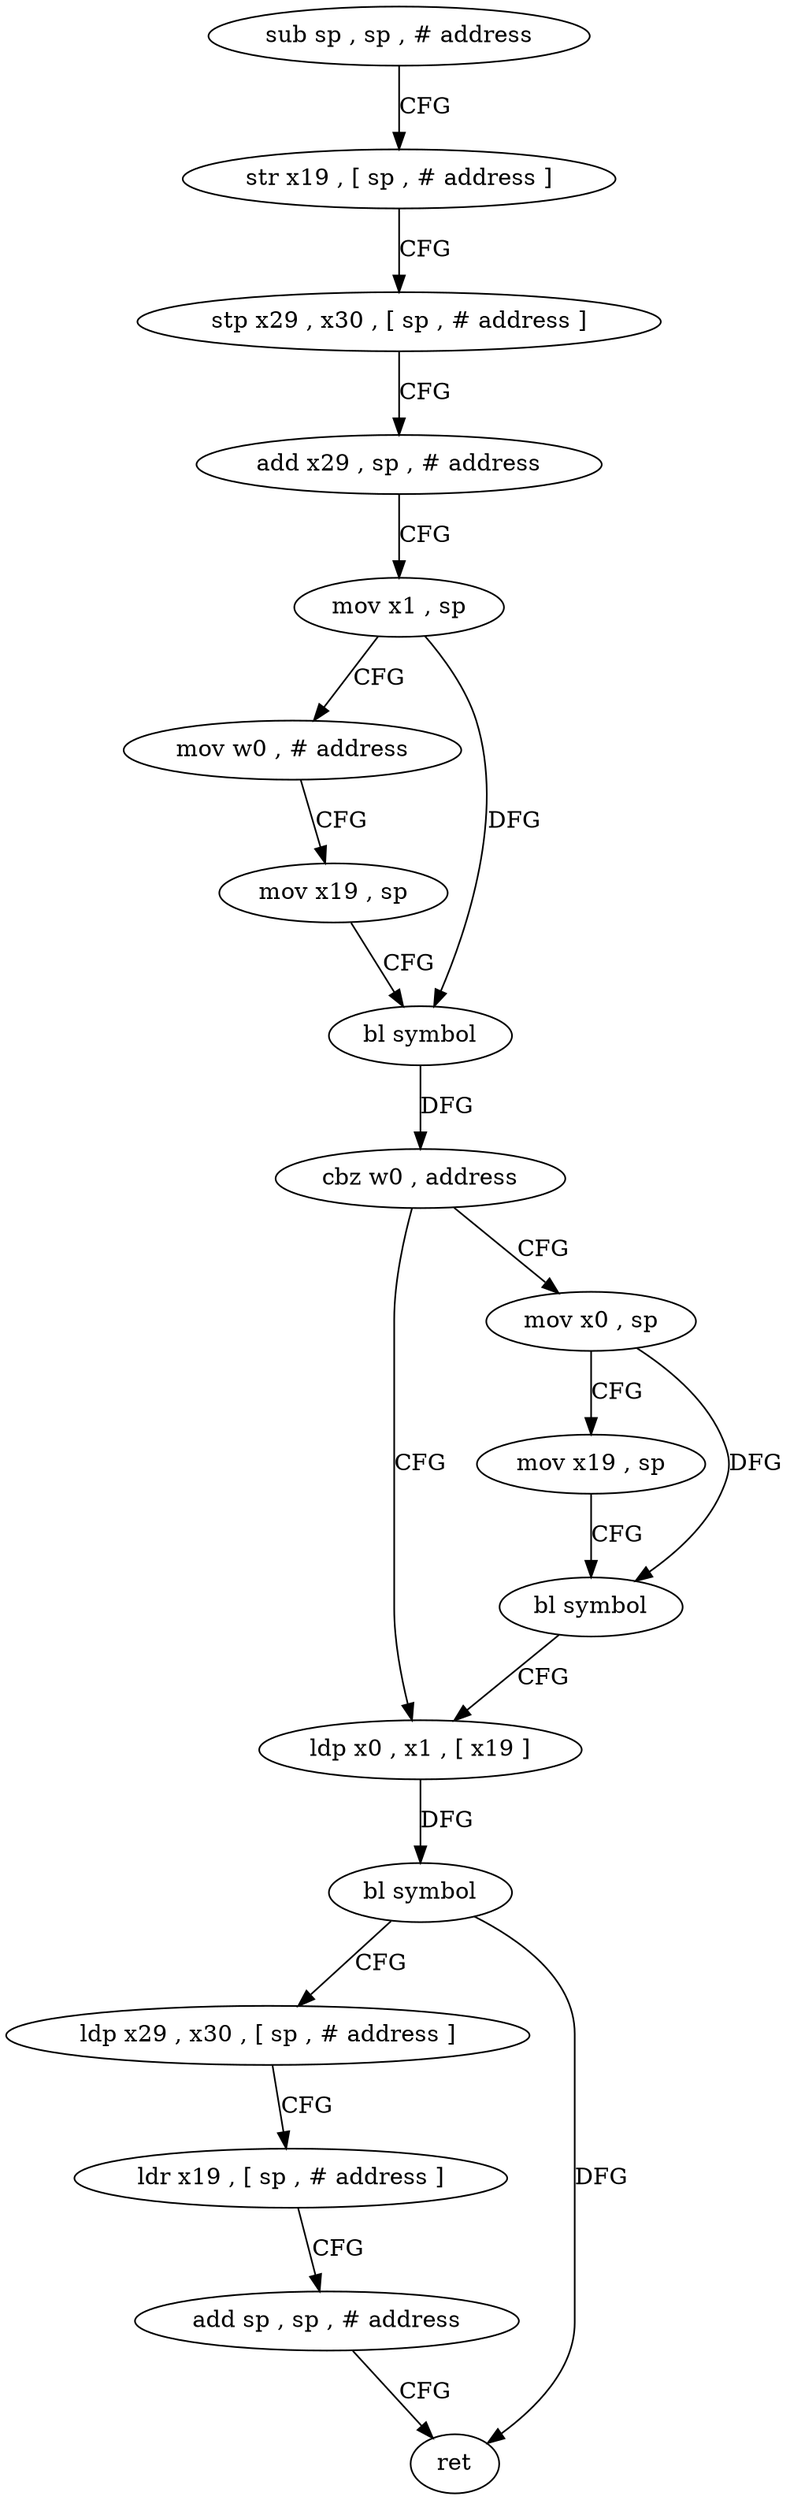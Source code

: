 digraph "func" {
"4218580" [label = "sub sp , sp , # address" ]
"4218584" [label = "str x19 , [ sp , # address ]" ]
"4218588" [label = "stp x29 , x30 , [ sp , # address ]" ]
"4218592" [label = "add x29 , sp , # address" ]
"4218596" [label = "mov x1 , sp" ]
"4218600" [label = "mov w0 , # address" ]
"4218604" [label = "mov x19 , sp" ]
"4218608" [label = "bl symbol" ]
"4218612" [label = "cbz w0 , address" ]
"4218628" [label = "ldp x0 , x1 , [ x19 ]" ]
"4218616" [label = "mov x0 , sp" ]
"4218632" [label = "bl symbol" ]
"4218636" [label = "ldp x29 , x30 , [ sp , # address ]" ]
"4218640" [label = "ldr x19 , [ sp , # address ]" ]
"4218644" [label = "add sp , sp , # address" ]
"4218648" [label = "ret" ]
"4218620" [label = "mov x19 , sp" ]
"4218624" [label = "bl symbol" ]
"4218580" -> "4218584" [ label = "CFG" ]
"4218584" -> "4218588" [ label = "CFG" ]
"4218588" -> "4218592" [ label = "CFG" ]
"4218592" -> "4218596" [ label = "CFG" ]
"4218596" -> "4218600" [ label = "CFG" ]
"4218596" -> "4218608" [ label = "DFG" ]
"4218600" -> "4218604" [ label = "CFG" ]
"4218604" -> "4218608" [ label = "CFG" ]
"4218608" -> "4218612" [ label = "DFG" ]
"4218612" -> "4218628" [ label = "CFG" ]
"4218612" -> "4218616" [ label = "CFG" ]
"4218628" -> "4218632" [ label = "DFG" ]
"4218616" -> "4218620" [ label = "CFG" ]
"4218616" -> "4218624" [ label = "DFG" ]
"4218632" -> "4218636" [ label = "CFG" ]
"4218632" -> "4218648" [ label = "DFG" ]
"4218636" -> "4218640" [ label = "CFG" ]
"4218640" -> "4218644" [ label = "CFG" ]
"4218644" -> "4218648" [ label = "CFG" ]
"4218620" -> "4218624" [ label = "CFG" ]
"4218624" -> "4218628" [ label = "CFG" ]
}
